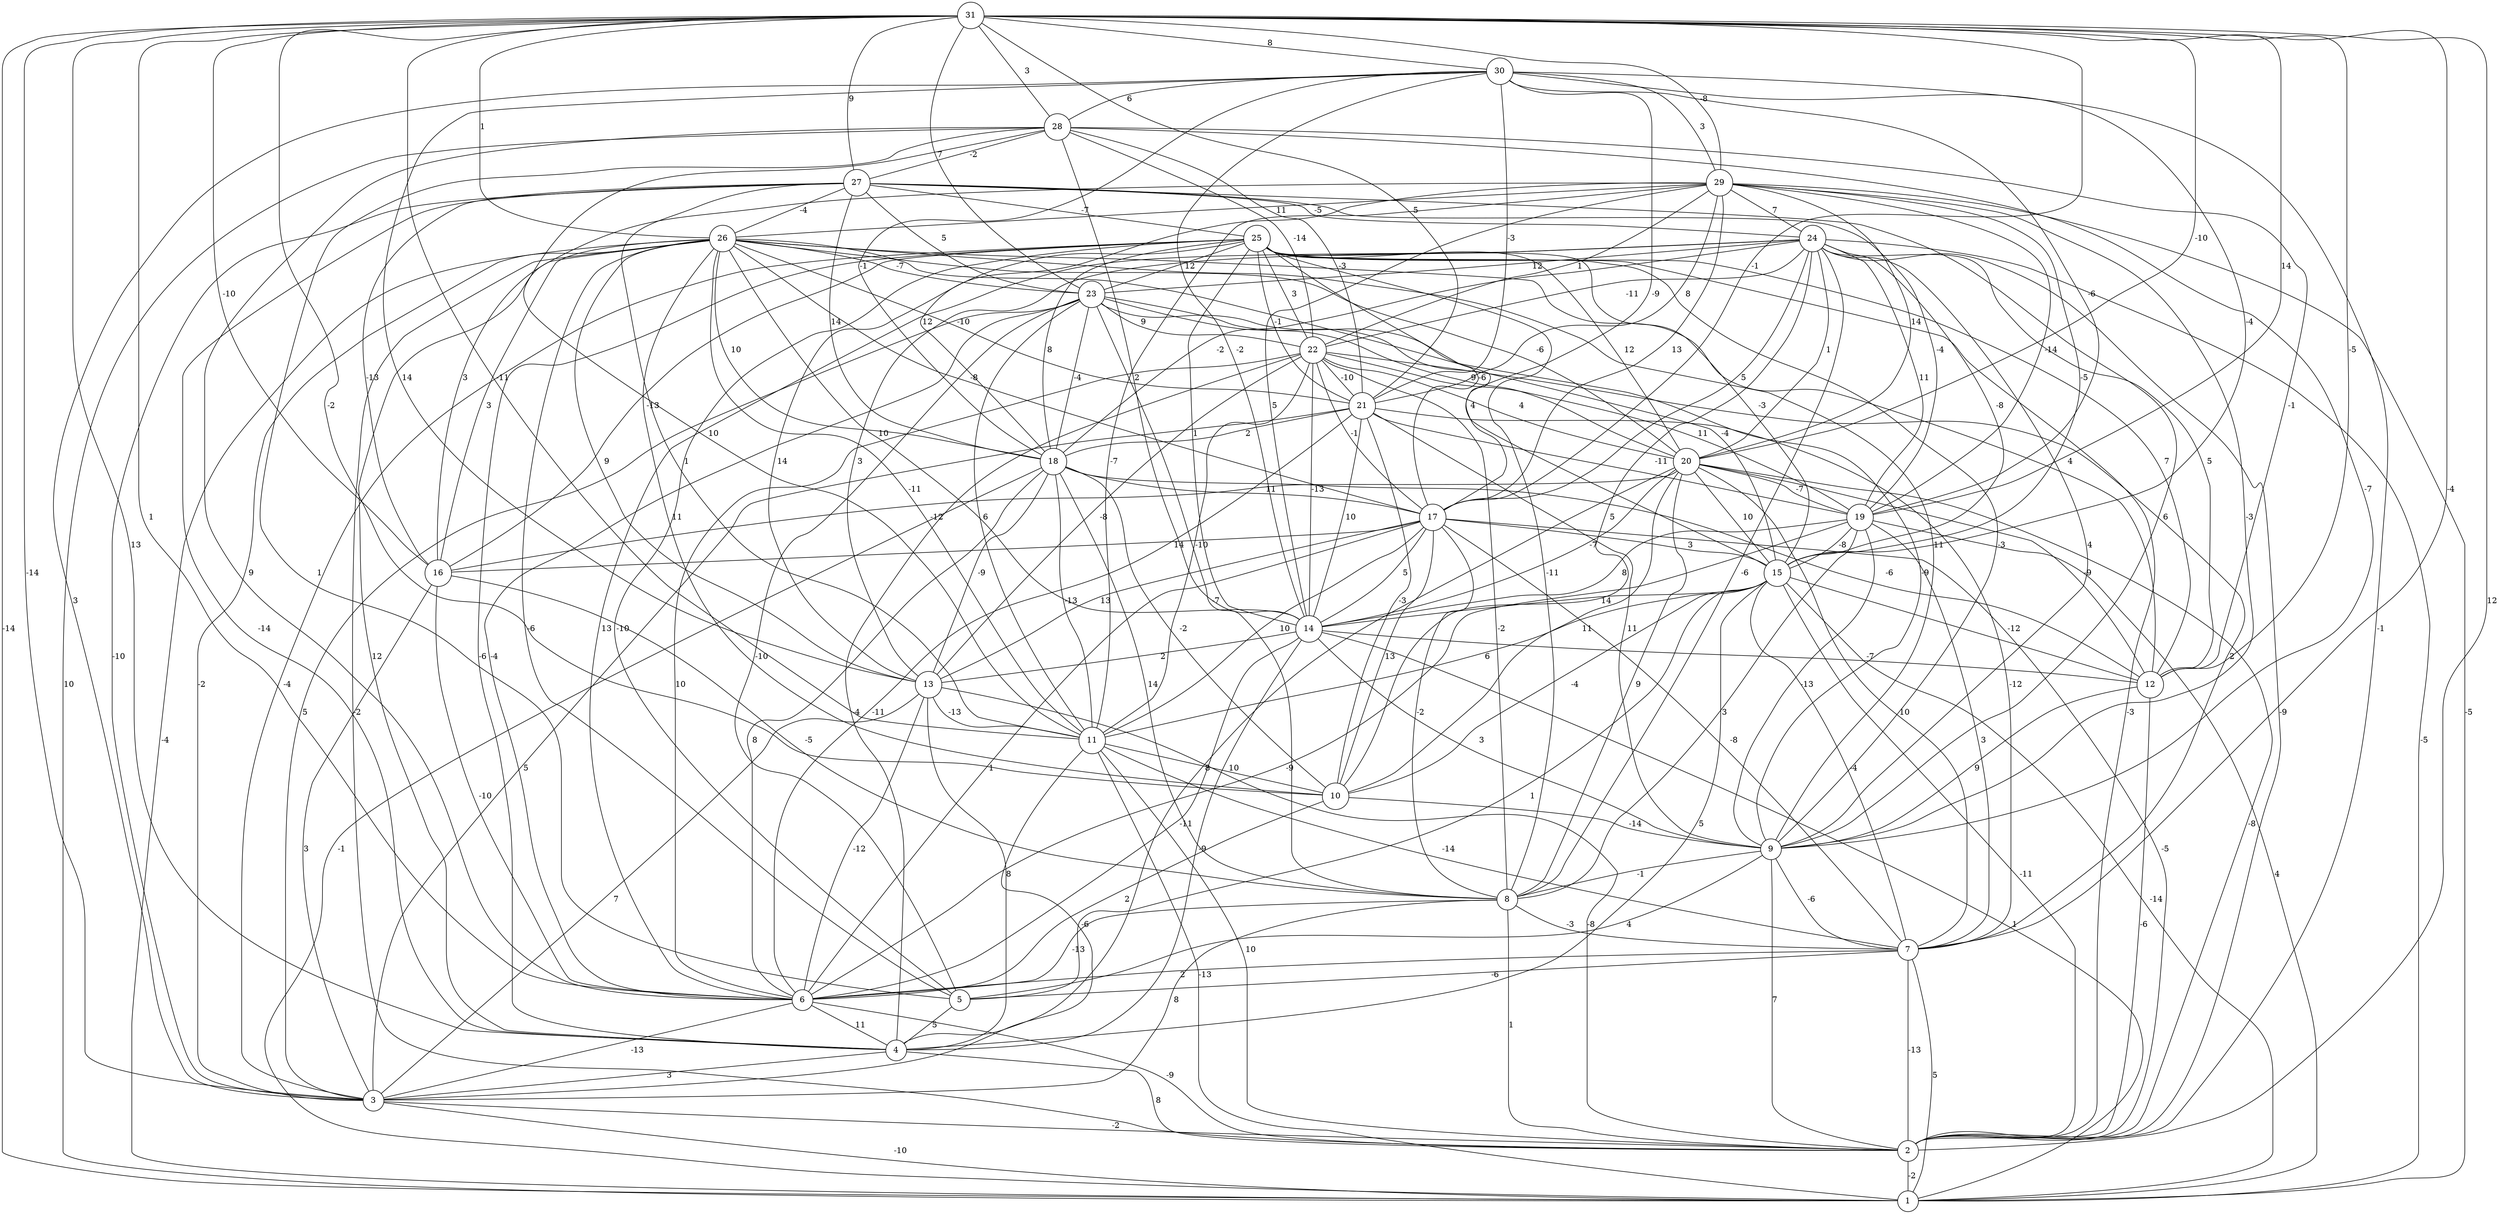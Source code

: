 graph { 
	 fontname="Helvetica,Arial,sans-serif" 
	 node [shape = circle]; 
	 31 -- 1 [label = "-14"];
	 31 -- 2 [label = "12"];
	 31 -- 3 [label = "-14"];
	 31 -- 4 [label = "13"];
	 31 -- 6 [label = "1"];
	 31 -- 7 [label = "-4"];
	 31 -- 10 [label = "-2"];
	 31 -- 11 [label = "-11"];
	 31 -- 12 [label = "-5"];
	 31 -- 16 [label = "-10"];
	 31 -- 17 [label = "-1"];
	 31 -- 19 [label = "14"];
	 31 -- 20 [label = "-10"];
	 31 -- 21 [label = "5"];
	 31 -- 23 [label = "7"];
	 31 -- 26 [label = "1"];
	 31 -- 27 [label = "9"];
	 31 -- 28 [label = "3"];
	 31 -- 29 [label = "-8"];
	 31 -- 30 [label = "8"];
	 30 -- 2 [label = "-1"];
	 30 -- 3 [label = "3"];
	 30 -- 13 [label = "14"];
	 30 -- 14 [label = "-2"];
	 30 -- 15 [label = "-4"];
	 30 -- 17 [label = "-9"];
	 30 -- 18 [label = "-1"];
	 30 -- 19 [label = "-6"];
	 30 -- 21 [label = "-3"];
	 30 -- 28 [label = "6"];
	 30 -- 29 [label = "3"];
	 29 -- 1 [label = "-5"];
	 29 -- 9 [label = "-3"];
	 29 -- 11 [label = "-7"];
	 29 -- 14 [label = "5"];
	 29 -- 15 [label = "-5"];
	 29 -- 16 [label = "3"];
	 29 -- 17 [label = "13"];
	 29 -- 18 [label = "12"];
	 29 -- 19 [label = "-14"];
	 29 -- 20 [label = "14"];
	 29 -- 21 [label = "8"];
	 29 -- 22 [label = "1"];
	 29 -- 24 [label = "7"];
	 29 -- 26 [label = "11"];
	 28 -- 1 [label = "10"];
	 28 -- 5 [label = "1"];
	 28 -- 6 [label = "9"];
	 28 -- 9 [label = "-7"];
	 28 -- 11 [label = "10"];
	 28 -- 12 [label = "-1"];
	 28 -- 14 [label = "2"];
	 28 -- 21 [label = "-3"];
	 28 -- 22 [label = "-14"];
	 28 -- 27 [label = "-2"];
	 27 -- 3 [label = "-10"];
	 27 -- 4 [label = "-14"];
	 27 -- 9 [label = "6"];
	 27 -- 11 [label = "1"];
	 27 -- 16 [label = "-13"];
	 27 -- 18 [label = "14"];
	 27 -- 19 [label = "-4"];
	 27 -- 23 [label = "5"];
	 27 -- 24 [label = "-5"];
	 27 -- 25 [label = "-7"];
	 27 -- 26 [label = "-4"];
	 26 -- 1 [label = "-4"];
	 26 -- 2 [label = "-2"];
	 26 -- 3 [label = "-2"];
	 26 -- 4 [label = "12"];
	 26 -- 5 [label = "-6"];
	 26 -- 9 [label = "11"];
	 26 -- 10 [label = "11"];
	 26 -- 11 [label = "-11"];
	 26 -- 12 [label = "4"];
	 26 -- 13 [label = "9"];
	 26 -- 14 [label = "10"];
	 26 -- 15 [label = "4"];
	 26 -- 16 [label = "3"];
	 26 -- 17 [label = "-8"];
	 26 -- 18 [label = "10"];
	 26 -- 20 [label = "-6"];
	 26 -- 21 [label = "-10"];
	 26 -- 23 [label = "-7"];
	 25 -- 2 [label = "-3"];
	 25 -- 3 [label = "-4"];
	 25 -- 4 [label = "-6"];
	 25 -- 5 [label = "-10"];
	 25 -- 8 [label = "-11"];
	 25 -- 9 [label = "-3"];
	 25 -- 12 [label = "7"];
	 25 -- 13 [label = "14"];
	 25 -- 14 [label = "1"];
	 25 -- 15 [label = "-3"];
	 25 -- 16 [label = "-13"];
	 25 -- 17 [label = "-6"];
	 25 -- 18 [label = "8"];
	 25 -- 20 [label = "12"];
	 25 -- 21 [label = "-1"];
	 25 -- 22 [label = "3"];
	 25 -- 23 [label = "12"];
	 24 -- 1 [label = "-5"];
	 24 -- 2 [label = "-9"];
	 24 -- 6 [label = "13"];
	 24 -- 8 [label = "-6"];
	 24 -- 9 [label = "4"];
	 24 -- 10 [label = "5"];
	 24 -- 12 [label = "5"];
	 24 -- 13 [label = "3"];
	 24 -- 15 [label = "-8"];
	 24 -- 17 [label = "5"];
	 24 -- 18 [label = "-2"];
	 24 -- 19 [label = "11"];
	 24 -- 20 [label = "1"];
	 24 -- 22 [label = "-11"];
	 24 -- 23 [label = "12"];
	 23 -- 3 [label = "5"];
	 23 -- 5 [label = "-10"];
	 23 -- 6 [label = "-4"];
	 23 -- 8 [label = "-7"];
	 23 -- 9 [label = "-9"];
	 23 -- 11 [label = "6"];
	 23 -- 15 [label = "-4"];
	 23 -- 18 [label = "-4"];
	 23 -- 20 [label = "9"];
	 23 -- 22 [label = "9"];
	 22 -- 4 [label = "-4"];
	 22 -- 6 [label = "10"];
	 22 -- 7 [label = "2"];
	 22 -- 8 [label = "-2"];
	 22 -- 11 [label = "-10"];
	 22 -- 13 [label = "-8"];
	 22 -- 14 [label = "-13"];
	 22 -- 17 [label = "-1"];
	 22 -- 19 [label = "11"];
	 22 -- 20 [label = "4"];
	 22 -- 21 [label = "-10"];
	 21 -- 3 [label = "5"];
	 21 -- 6 [label = "-11"];
	 21 -- 7 [label = "-12"];
	 21 -- 9 [label = "11"];
	 21 -- 10 [label = "-3"];
	 21 -- 14 [label = "10"];
	 21 -- 18 [label = "2"];
	 21 -- 19 [label = "-11"];
	 20 -- 2 [label = "-8"];
	 20 -- 4 [label = "8"];
	 20 -- 7 [label = "10"];
	 20 -- 8 [label = "9"];
	 20 -- 10 [label = "11"];
	 20 -- 12 [label = "-9"];
	 20 -- 14 [label = "-7"];
	 20 -- 15 [label = "10"];
	 20 -- 16 [label = "-12"];
	 20 -- 19 [label = "-7"];
	 19 -- 1 [label = "4"];
	 19 -- 6 [label = "-9"];
	 19 -- 7 [label = "3"];
	 19 -- 8 [label = "3"];
	 19 -- 9 [label = "-13"];
	 19 -- 14 [label = "8"];
	 19 -- 15 [label = "-8"];
	 18 -- 1 [label = "-1"];
	 18 -- 6 [label = "8"];
	 18 -- 8 [label = "14"];
	 18 -- 10 [label = "-2"];
	 18 -- 11 [label = "-13"];
	 18 -- 12 [label = "-6"];
	 18 -- 13 [label = "-9"];
	 18 -- 17 [label = "11"];
	 17 -- 2 [label = "-5"];
	 17 -- 6 [label = "1"];
	 17 -- 7 [label = "-8"];
	 17 -- 8 [label = "-2"];
	 17 -- 10 [label = "13"];
	 17 -- 11 [label = "10"];
	 17 -- 13 [label = "13"];
	 17 -- 14 [label = "5"];
	 17 -- 15 [label = "3"];
	 17 -- 16 [label = "14"];
	 16 -- 3 [label = "3"];
	 16 -- 6 [label = "-10"];
	 16 -- 8 [label = "-5"];
	 15 -- 1 [label = "-14"];
	 15 -- 2 [label = "-11"];
	 15 -- 4 [label = "5"];
	 15 -- 5 [label = "1"];
	 15 -- 7 [label = "-4"];
	 15 -- 10 [label = "-4"];
	 15 -- 11 [label = "6"];
	 15 -- 12 [label = "-12"];
	 15 -- 14 [label = "14"];
	 14 -- 1 [label = "1"];
	 14 -- 4 [label = "-9"];
	 14 -- 6 [label = "-11"];
	 14 -- 9 [label = "3"];
	 14 -- 12 [label = "-7"];
	 14 -- 13 [label = "2"];
	 13 -- 2 [label = "-8"];
	 13 -- 3 [label = "7"];
	 13 -- 4 [label = "8"];
	 13 -- 6 [label = "-12"];
	 13 -- 11 [label = "-13"];
	 12 -- 2 [label = "-6"];
	 12 -- 9 [label = "9"];
	 11 -- 1 [label = "-13"];
	 11 -- 2 [label = "10"];
	 11 -- 3 [label = "-6"];
	 11 -- 7 [label = "-14"];
	 11 -- 10 [label = "10"];
	 10 -- 6 [label = "2"];
	 10 -- 9 [label = "-14"];
	 9 -- 2 [label = "7"];
	 9 -- 5 [label = "4"];
	 9 -- 7 [label = "-6"];
	 9 -- 8 [label = "-1"];
	 8 -- 2 [label = "1"];
	 8 -- 3 [label = "8"];
	 8 -- 6 [label = "-13"];
	 8 -- 7 [label = "-3"];
	 7 -- 1 [label = "5"];
	 7 -- 2 [label = "-13"];
	 7 -- 5 [label = "-6"];
	 7 -- 6 [label = "2"];
	 6 -- 2 [label = "-9"];
	 6 -- 3 [label = "-13"];
	 6 -- 4 [label = "11"];
	 5 -- 4 [label = "5"];
	 4 -- 2 [label = "8"];
	 4 -- 3 [label = "3"];
	 3 -- 1 [label = "-10"];
	 3 -- 2 [label = "-2"];
	 2 -- 1 [label = "-2"];
	 1;
	 2;
	 3;
	 4;
	 5;
	 6;
	 7;
	 8;
	 9;
	 10;
	 11;
	 12;
	 13;
	 14;
	 15;
	 16;
	 17;
	 18;
	 19;
	 20;
	 21;
	 22;
	 23;
	 24;
	 25;
	 26;
	 27;
	 28;
	 29;
	 30;
	 31;
}

